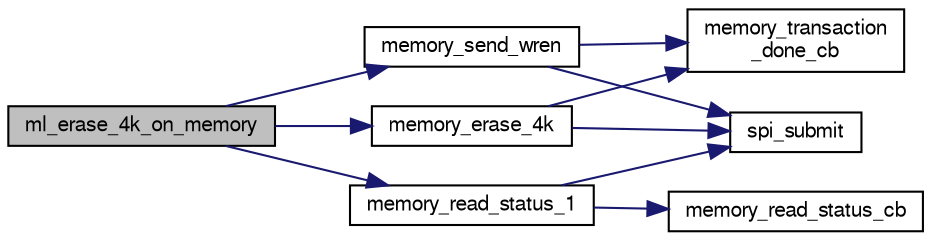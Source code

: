 digraph "ml_erase_4k_on_memory"
{
  edge [fontname="FreeSans",fontsize="10",labelfontname="FreeSans",labelfontsize="10"];
  node [fontname="FreeSans",fontsize="10",shape=record];
  rankdir="LR";
  Node1 [label="ml_erase_4k_on_memory",height=0.2,width=0.4,color="black", fillcolor="grey75", style="filled", fontcolor="black"];
  Node1 -> Node2 [color="midnightblue",fontsize="10",style="solid",fontname="FreeSans"];
  Node2 [label="memory_erase_4k",height=0.2,width=0.4,color="black", fillcolor="white", style="filled",URL="$high__speed__logger__direct__memory_8c.html#a175bc42f8b6d0b756aff94db6d7208cf",tooltip="Function sending a request to erase 4KB of the memory. "];
  Node2 -> Node3 [color="midnightblue",fontsize="10",style="solid",fontname="FreeSans"];
  Node3 [label="memory_transaction\l_done_cb",height=0.2,width=0.4,color="black", fillcolor="white", style="filled",URL="$high__speed__logger__direct__memory_8c.html#a84afd2348780c5f53d632f91ce2e5524",tooltip="generic allback function for SPI transactions "];
  Node2 -> Node4 [color="midnightblue",fontsize="10",style="solid",fontname="FreeSans"];
  Node4 [label="spi_submit",height=0.2,width=0.4,color="black", fillcolor="white", style="filled",URL="$group__spi.html#ga5d383931766cb373ebad0b8bc26d439d",tooltip="Submit SPI transaction. "];
  Node1 -> Node5 [color="midnightblue",fontsize="10",style="solid",fontname="FreeSans"];
  Node5 [label="memory_read_status_1",height=0.2,width=0.4,color="black", fillcolor="white", style="filled",URL="$high__speed__logger__direct__memory_8c.html#a53a3a375b8059891239dd28d01945d44",tooltip="Function sending a request to fetch the status Byte of the memory. "];
  Node5 -> Node6 [color="midnightblue",fontsize="10",style="solid",fontname="FreeSans"];
  Node6 [label="memory_read_status_cb",height=0.2,width=0.4,color="black", fillcolor="white", style="filled",URL="$high__speed__logger__direct__memory_8c.html#a0a415ac86c3fc2209521f1f9779e5f61",tooltip="Callback function decrypting the status Byte of the memory. "];
  Node5 -> Node4 [color="midnightblue",fontsize="10",style="solid",fontname="FreeSans"];
  Node1 -> Node7 [color="midnightblue",fontsize="10",style="solid",fontname="FreeSans"];
  Node7 [label="memory_send_wren",height=0.2,width=0.4,color="black", fillcolor="white", style="filled",URL="$high__speed__logger__direct__memory_8c.html#a94bf902b935af9c00b2d9ed517c5c42f",tooltip="Function sending a request to set the writte enable flag in the memory. "];
  Node7 -> Node3 [color="midnightblue",fontsize="10",style="solid",fontname="FreeSans"];
  Node7 -> Node4 [color="midnightblue",fontsize="10",style="solid",fontname="FreeSans"];
}
